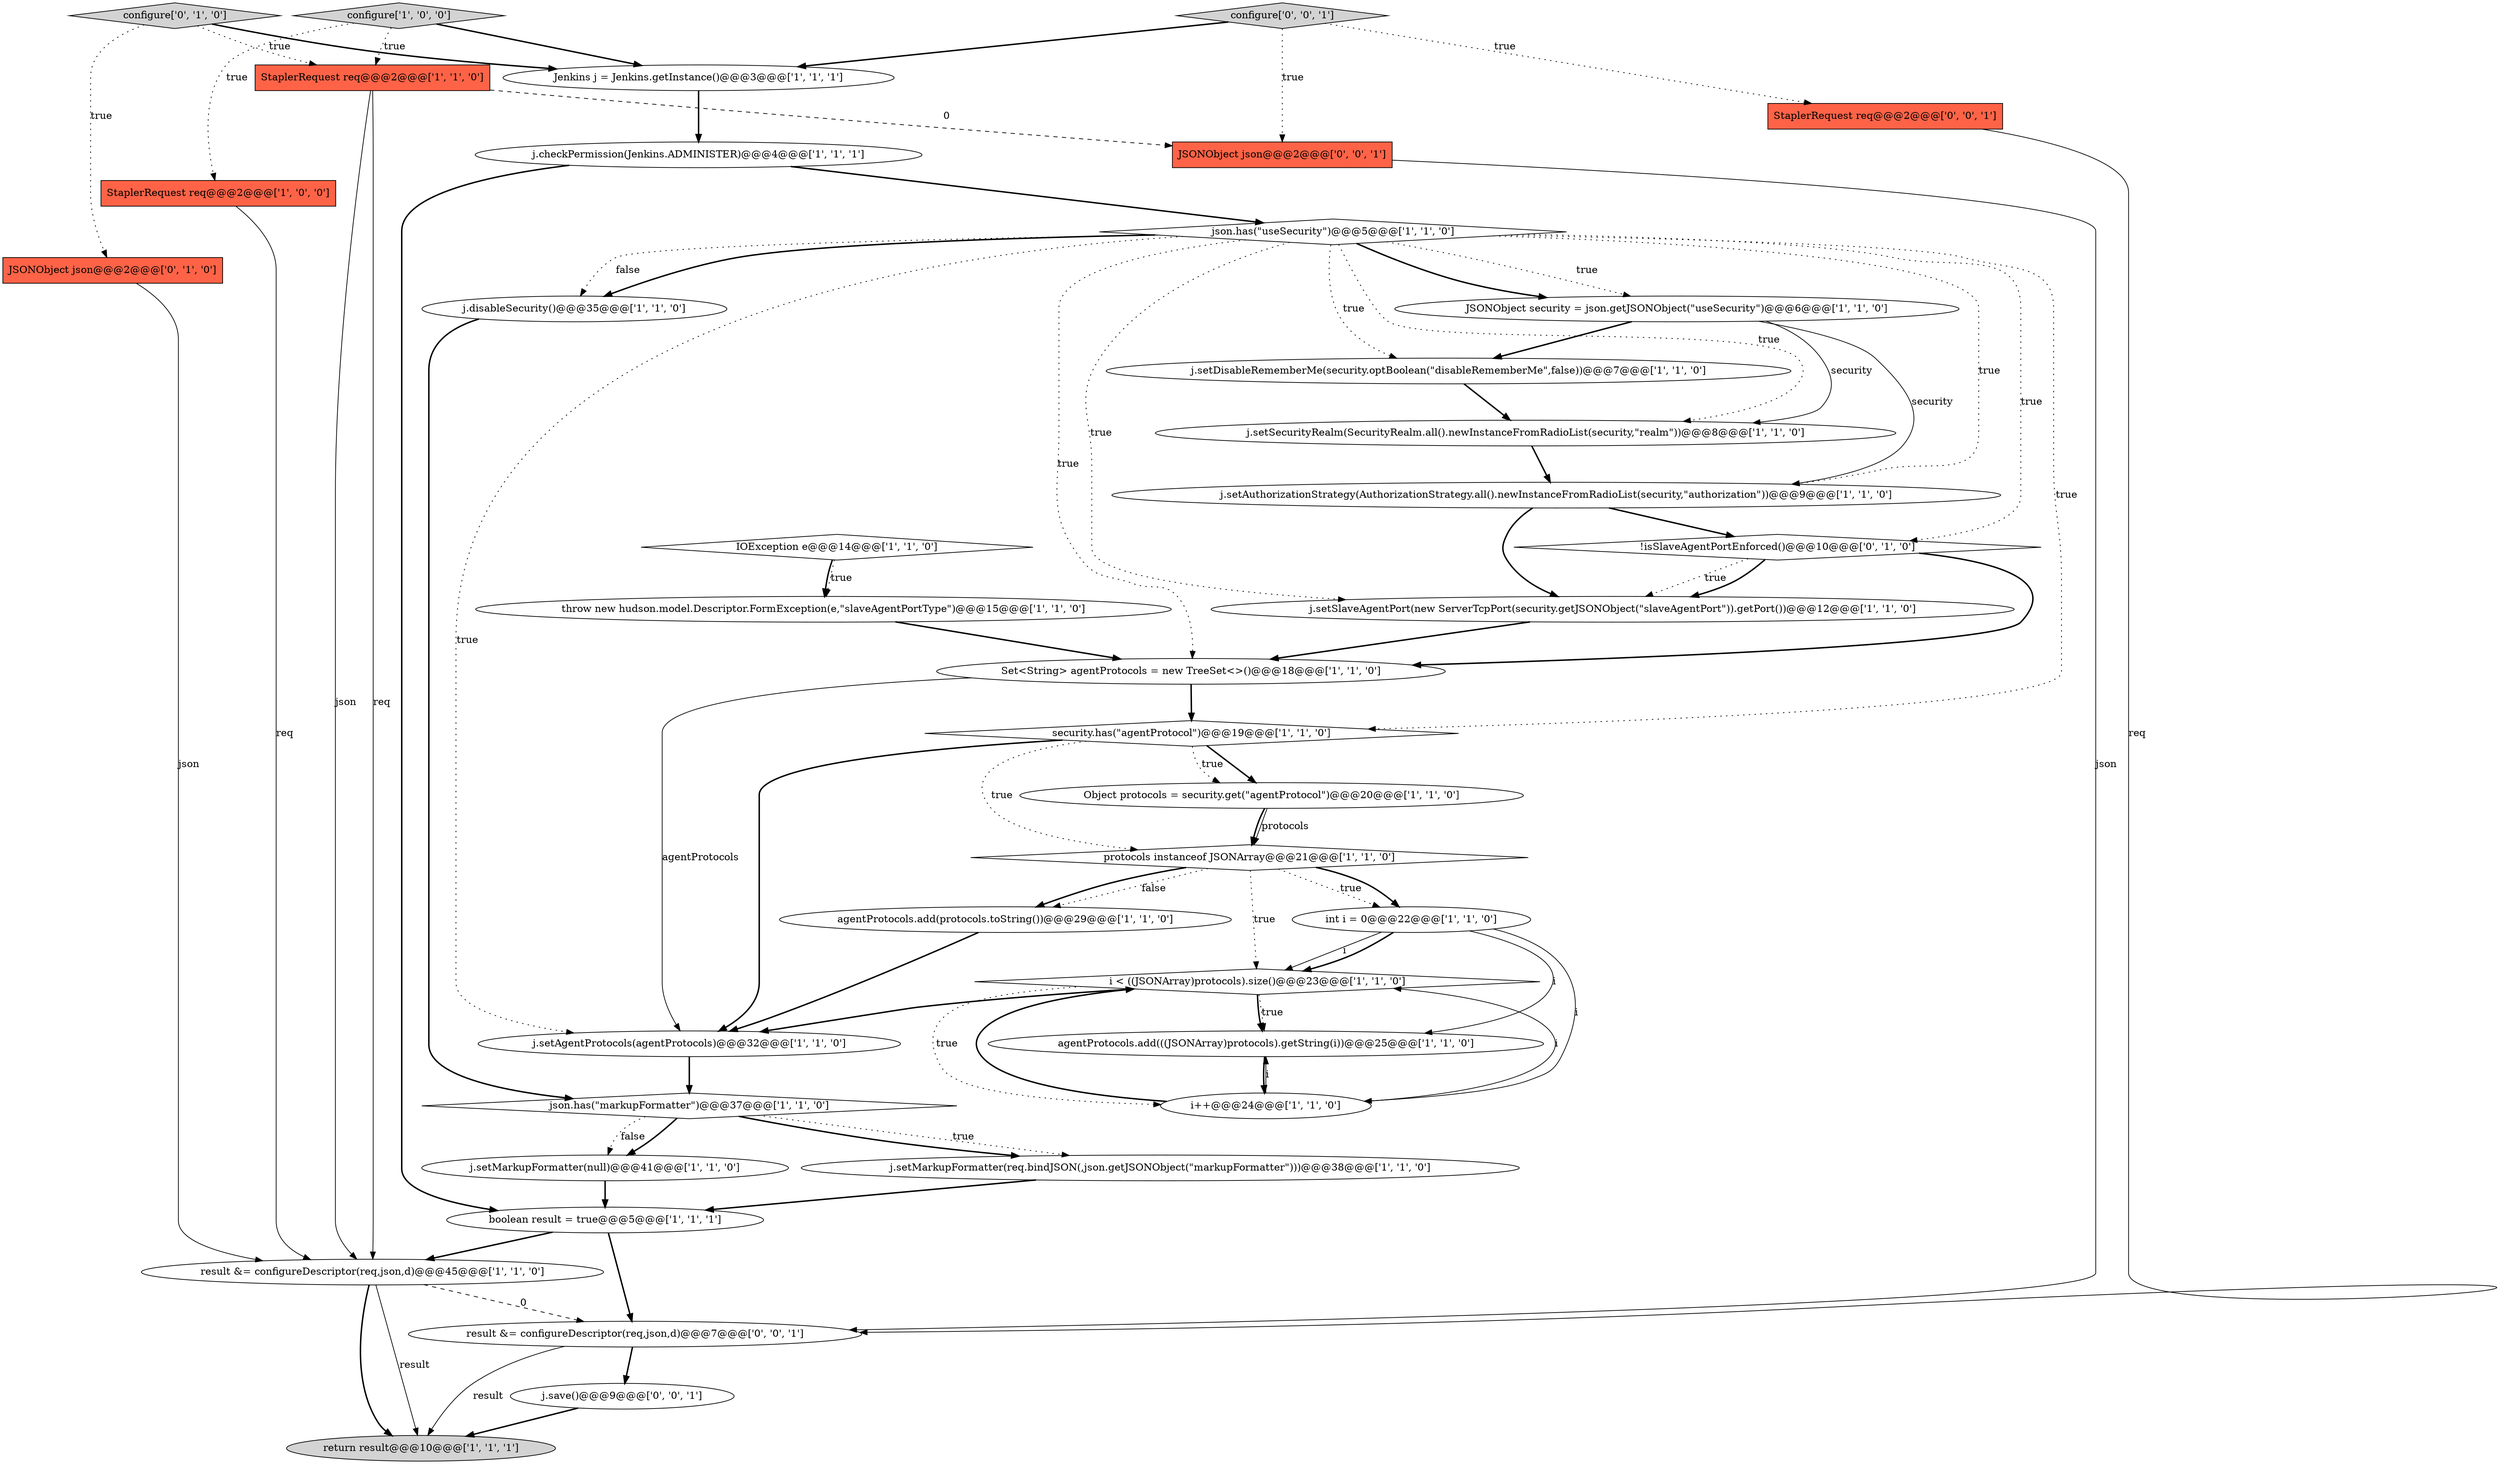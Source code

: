 digraph {
33 [style = filled, label = "configure['0', '0', '1']", fillcolor = lightgray, shape = diamond image = "AAA0AAABBB3BBB"];
1 [style = filled, label = "protocols instanceof JSONArray@@@21@@@['1', '1', '0']", fillcolor = white, shape = diamond image = "AAA0AAABBB1BBB"];
9 [style = filled, label = "j.setAgentProtocols(agentProtocols)@@@32@@@['1', '1', '0']", fillcolor = white, shape = ellipse image = "AAA0AAABBB1BBB"];
7 [style = filled, label = "throw new hudson.model.Descriptor.FormException(e,\"slaveAgentPortType\")@@@15@@@['1', '1', '0']", fillcolor = white, shape = ellipse image = "AAA0AAABBB1BBB"];
28 [style = filled, label = "j.setSecurityRealm(SecurityRealm.all().newInstanceFromRadioList(security,\"realm\"))@@@8@@@['1', '1', '0']", fillcolor = white, shape = ellipse image = "AAA0AAABBB1BBB"];
25 [style = filled, label = "j.setSlaveAgentPort(new ServerTcpPort(security.getJSONObject(\"slaveAgentPort\")).getPort())@@@12@@@['1', '1', '0']", fillcolor = white, shape = ellipse image = "AAA0AAABBB1BBB"];
34 [style = filled, label = "StaplerRequest req@@@2@@@['0', '0', '1']", fillcolor = tomato, shape = box image = "AAA0AAABBB3BBB"];
16 [style = filled, label = "result &= configureDescriptor(req,json,d)@@@45@@@['1', '1', '0']", fillcolor = white, shape = ellipse image = "AAA0AAABBB1BBB"];
36 [style = filled, label = "JSONObject json@@@2@@@['0', '0', '1']", fillcolor = tomato, shape = box image = "AAA0AAABBB3BBB"];
37 [style = filled, label = "result &= configureDescriptor(req,json,d)@@@7@@@['0', '0', '1']", fillcolor = white, shape = ellipse image = "AAA0AAABBB3BBB"];
10 [style = filled, label = "Jenkins j = Jenkins.getInstance()@@@3@@@['1', '1', '1']", fillcolor = white, shape = ellipse image = "AAA0AAABBB1BBB"];
5 [style = filled, label = "agentProtocols.add(protocols.toString())@@@29@@@['1', '1', '0']", fillcolor = white, shape = ellipse image = "AAA0AAABBB1BBB"];
4 [style = filled, label = "json.has(\"useSecurity\")@@@5@@@['1', '1', '0']", fillcolor = white, shape = diamond image = "AAA0AAABBB1BBB"];
21 [style = filled, label = "StaplerRequest req@@@2@@@['1', '0', '0']", fillcolor = tomato, shape = box image = "AAA0AAABBB1BBB"];
32 [style = filled, label = "!isSlaveAgentPortEnforced()@@@10@@@['0', '1', '0']", fillcolor = white, shape = diamond image = "AAA1AAABBB2BBB"];
24 [style = filled, label = "agentProtocols.add(((JSONArray)protocols).getString(i))@@@25@@@['1', '1', '0']", fillcolor = white, shape = ellipse image = "AAA0AAABBB1BBB"];
23 [style = filled, label = "json.has(\"markupFormatter\")@@@37@@@['1', '1', '0']", fillcolor = white, shape = diamond image = "AAA0AAABBB1BBB"];
6 [style = filled, label = "security.has(\"agentProtocol\")@@@19@@@['1', '1', '0']", fillcolor = white, shape = diamond image = "AAA0AAABBB1BBB"];
27 [style = filled, label = "j.disableSecurity()@@@35@@@['1', '1', '0']", fillcolor = white, shape = ellipse image = "AAA0AAABBB1BBB"];
0 [style = filled, label = "Set<String> agentProtocols = new TreeSet<>()@@@18@@@['1', '1', '0']", fillcolor = white, shape = ellipse image = "AAA0AAABBB1BBB"];
19 [style = filled, label = "j.checkPermission(Jenkins.ADMINISTER)@@@4@@@['1', '1', '1']", fillcolor = white, shape = ellipse image = "AAA0AAABBB1BBB"];
8 [style = filled, label = "return result@@@10@@@['1', '1', '1']", fillcolor = lightgray, shape = ellipse image = "AAA0AAABBB1BBB"];
2 [style = filled, label = "configure['1', '0', '0']", fillcolor = lightgray, shape = diamond image = "AAA0AAABBB1BBB"];
15 [style = filled, label = "j.setMarkupFormatter(null)@@@41@@@['1', '1', '0']", fillcolor = white, shape = ellipse image = "AAA0AAABBB1BBB"];
12 [style = filled, label = "i++@@@24@@@['1', '1', '0']", fillcolor = white, shape = ellipse image = "AAA0AAABBB1BBB"];
30 [style = filled, label = "JSONObject json@@@2@@@['0', '1', '0']", fillcolor = tomato, shape = box image = "AAA0AAABBB2BBB"];
13 [style = filled, label = "JSONObject security = json.getJSONObject(\"useSecurity\")@@@6@@@['1', '1', '0']", fillcolor = white, shape = ellipse image = "AAA0AAABBB1BBB"];
18 [style = filled, label = "Object protocols = security.get(\"agentProtocol\")@@@20@@@['1', '1', '0']", fillcolor = white, shape = ellipse image = "AAA0AAABBB1BBB"];
14 [style = filled, label = "j.setDisableRememberMe(security.optBoolean(\"disableRememberMe\",false))@@@7@@@['1', '1', '0']", fillcolor = white, shape = ellipse image = "AAA0AAABBB1BBB"];
17 [style = filled, label = "j.setAuthorizationStrategy(AuthorizationStrategy.all().newInstanceFromRadioList(security,\"authorization\"))@@@9@@@['1', '1', '0']", fillcolor = white, shape = ellipse image = "AAA0AAABBB1BBB"];
22 [style = filled, label = "StaplerRequest req@@@2@@@['1', '1', '0']", fillcolor = tomato, shape = box image = "AAA0AAABBB1BBB"];
31 [style = filled, label = "configure['0', '1', '0']", fillcolor = lightgray, shape = diamond image = "AAA0AAABBB2BBB"];
35 [style = filled, label = "j.save()@@@9@@@['0', '0', '1']", fillcolor = white, shape = ellipse image = "AAA0AAABBB3BBB"];
26 [style = filled, label = "i < ((JSONArray)protocols).size()@@@23@@@['1', '1', '0']", fillcolor = white, shape = diamond image = "AAA0AAABBB1BBB"];
20 [style = filled, label = "j.setMarkupFormatter(req.bindJSON(,json.getJSONObject(\"markupFormatter\")))@@@38@@@['1', '1', '0']", fillcolor = white, shape = ellipse image = "AAA0AAABBB1BBB"];
29 [style = filled, label = "boolean result = true@@@5@@@['1', '1', '1']", fillcolor = white, shape = ellipse image = "AAA0AAABBB1BBB"];
3 [style = filled, label = "int i = 0@@@22@@@['1', '1', '0']", fillcolor = white, shape = ellipse image = "AAA0AAABBB1BBB"];
11 [style = filled, label = "IOException e@@@14@@@['1', '1', '0']", fillcolor = white, shape = diamond image = "AAA0AAABBB1BBB"];
22->16 [style = solid, label="req"];
37->35 [style = bold, label=""];
3->12 [style = solid, label="i"];
2->10 [style = bold, label=""];
4->17 [style = dotted, label="true"];
4->0 [style = dotted, label="true"];
13->28 [style = solid, label="security"];
14->28 [style = bold, label=""];
19->29 [style = bold, label=""];
18->1 [style = solid, label="protocols"];
1->5 [style = dotted, label="false"];
7->0 [style = bold, label=""];
31->30 [style = dotted, label="true"];
4->9 [style = dotted, label="true"];
32->0 [style = bold, label=""];
4->28 [style = dotted, label="true"];
22->36 [style = dashed, label="0"];
1->5 [style = bold, label=""];
26->24 [style = bold, label=""];
4->25 [style = dotted, label="true"];
23->20 [style = dotted, label="true"];
16->8 [style = bold, label=""];
37->8 [style = solid, label="result"];
26->9 [style = bold, label=""];
2->21 [style = dotted, label="true"];
3->26 [style = solid, label="i"];
17->32 [style = bold, label=""];
0->9 [style = solid, label="agentProtocols"];
2->22 [style = dotted, label="true"];
20->29 [style = bold, label=""];
1->26 [style = dotted, label="true"];
35->8 [style = bold, label=""];
26->12 [style = dotted, label="true"];
33->36 [style = dotted, label="true"];
4->13 [style = dotted, label="true"];
4->32 [style = dotted, label="true"];
28->17 [style = bold, label=""];
16->8 [style = solid, label="result"];
0->6 [style = bold, label=""];
12->26 [style = bold, label=""];
15->29 [style = bold, label=""];
6->18 [style = bold, label=""];
22->16 [style = solid, label="json"];
16->37 [style = dashed, label="0"];
23->15 [style = bold, label=""];
3->24 [style = solid, label="i"];
34->37 [style = solid, label="req"];
33->10 [style = bold, label=""];
32->25 [style = dotted, label="true"];
4->27 [style = bold, label=""];
6->1 [style = dotted, label="true"];
11->7 [style = dotted, label="true"];
21->16 [style = solid, label="req"];
4->27 [style = dotted, label="false"];
1->3 [style = dotted, label="true"];
29->16 [style = bold, label=""];
30->16 [style = solid, label="json"];
32->25 [style = bold, label=""];
26->24 [style = dotted, label="true"];
23->20 [style = bold, label=""];
4->14 [style = dotted, label="true"];
33->34 [style = dotted, label="true"];
12->26 [style = solid, label="i"];
19->4 [style = bold, label=""];
6->18 [style = dotted, label="true"];
4->13 [style = bold, label=""];
25->0 [style = bold, label=""];
18->1 [style = bold, label=""];
24->12 [style = bold, label=""];
31->22 [style = dotted, label="true"];
23->15 [style = dotted, label="false"];
13->17 [style = solid, label="security"];
31->10 [style = bold, label=""];
3->26 [style = bold, label=""];
29->37 [style = bold, label=""];
27->23 [style = bold, label=""];
5->9 [style = bold, label=""];
10->19 [style = bold, label=""];
11->7 [style = bold, label=""];
6->9 [style = bold, label=""];
1->3 [style = bold, label=""];
12->24 [style = solid, label="i"];
9->23 [style = bold, label=""];
36->37 [style = solid, label="json"];
13->14 [style = bold, label=""];
4->6 [style = dotted, label="true"];
17->25 [style = bold, label=""];
}
